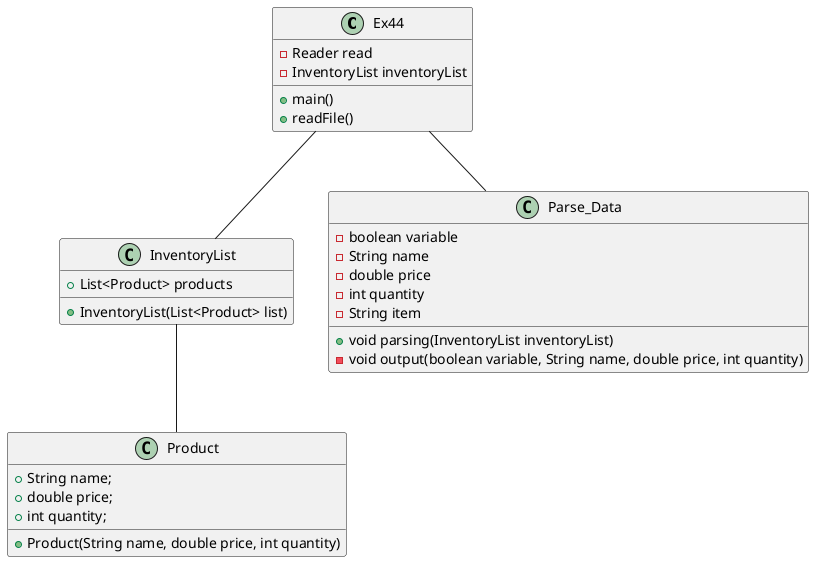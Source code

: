 @startuml
'https://plantuml.com/sequence-diagram

class Ex44{
    - Reader read
    - InventoryList inventoryList

    + main()
    + readFile()
}

class InventoryList{
    +List<Product> products

    +InventoryList(List<Product> list)
}

class Product{
    + String name;
    + double price;
    + int quantity;

    +Product(String name, double price, int quantity)
}

Class Parse_Data{
     - boolean variable
     - String name
     - double price
     - int quantity
     - String item

    + void parsing(InventoryList inventoryList)
    - void output(boolean variable, String name, double price, int quantity)
}

Ex44 -- InventoryList
Ex44 -- Parse_Data
InventoryList -- Product

@enduml